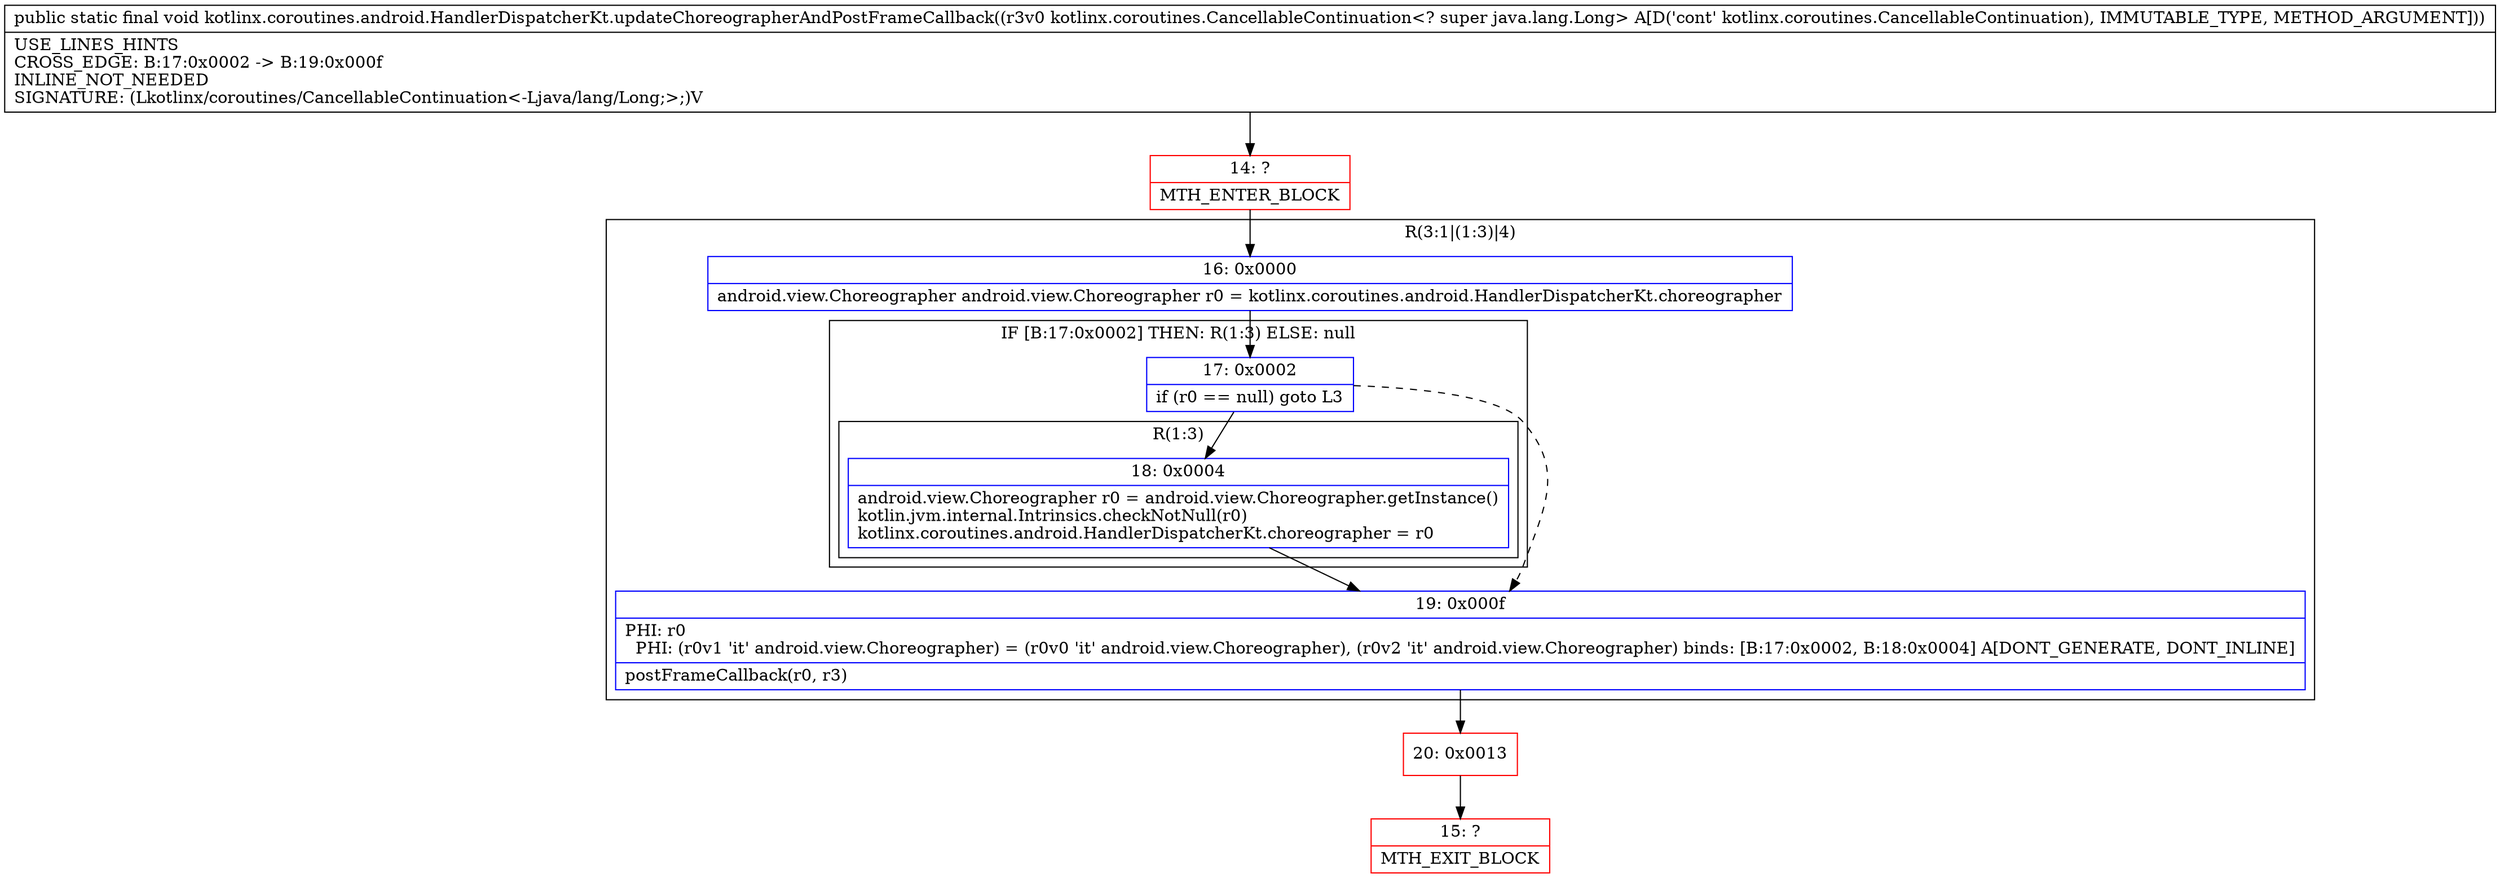 digraph "CFG forkotlinx.coroutines.android.HandlerDispatcherKt.updateChoreographerAndPostFrameCallback(Lkotlinx\/coroutines\/CancellableContinuation;)V" {
subgraph cluster_Region_832970029 {
label = "R(3:1|(1:3)|4)";
node [shape=record,color=blue];
Node_16 [shape=record,label="{16\:\ 0x0000|android.view.Choreographer android.view.Choreographer r0 = kotlinx.coroutines.android.HandlerDispatcherKt.choreographer\l}"];
subgraph cluster_IfRegion_1640363420 {
label = "IF [B:17:0x0002] THEN: R(1:3) ELSE: null";
node [shape=record,color=blue];
Node_17 [shape=record,label="{17\:\ 0x0002|if (r0 == null) goto L3\l}"];
subgraph cluster_Region_1522641582 {
label = "R(1:3)";
node [shape=record,color=blue];
Node_18 [shape=record,label="{18\:\ 0x0004|android.view.Choreographer r0 = android.view.Choreographer.getInstance()\lkotlin.jvm.internal.Intrinsics.checkNotNull(r0)\lkotlinx.coroutines.android.HandlerDispatcherKt.choreographer = r0\l}"];
}
}
Node_19 [shape=record,label="{19\:\ 0x000f|PHI: r0 \l  PHI: (r0v1 'it' android.view.Choreographer) = (r0v0 'it' android.view.Choreographer), (r0v2 'it' android.view.Choreographer) binds: [B:17:0x0002, B:18:0x0004] A[DONT_GENERATE, DONT_INLINE]\l|postFrameCallback(r0, r3)\l}"];
}
Node_14 [shape=record,color=red,label="{14\:\ ?|MTH_ENTER_BLOCK\l}"];
Node_20 [shape=record,color=red,label="{20\:\ 0x0013}"];
Node_15 [shape=record,color=red,label="{15\:\ ?|MTH_EXIT_BLOCK\l}"];
MethodNode[shape=record,label="{public static final void kotlinx.coroutines.android.HandlerDispatcherKt.updateChoreographerAndPostFrameCallback((r3v0 kotlinx.coroutines.CancellableContinuation\<? super java.lang.Long\> A[D('cont' kotlinx.coroutines.CancellableContinuation), IMMUTABLE_TYPE, METHOD_ARGUMENT]))  | USE_LINES_HINTS\lCROSS_EDGE: B:17:0x0002 \-\> B:19:0x000f\lINLINE_NOT_NEEDED\lSIGNATURE: (Lkotlinx\/coroutines\/CancellableContinuation\<\-Ljava\/lang\/Long;\>;)V\l}"];
MethodNode -> Node_14;Node_16 -> Node_17;
Node_17 -> Node_18;
Node_17 -> Node_19[style=dashed];
Node_18 -> Node_19;
Node_19 -> Node_20;
Node_14 -> Node_16;
Node_20 -> Node_15;
}

